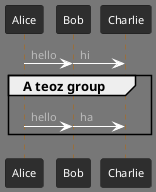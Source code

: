 ' Do not edit
' Theme Gallery
' autogenerated by script
'
@startuml
!theme reddress-darkorange
!pragma teoz true
Alice -> Bob : hello
& Bob -> Charlie : hi
group A teoz group
Alice -> Bob : hello
& Bob -> Charlie : ha
end
@enduml
